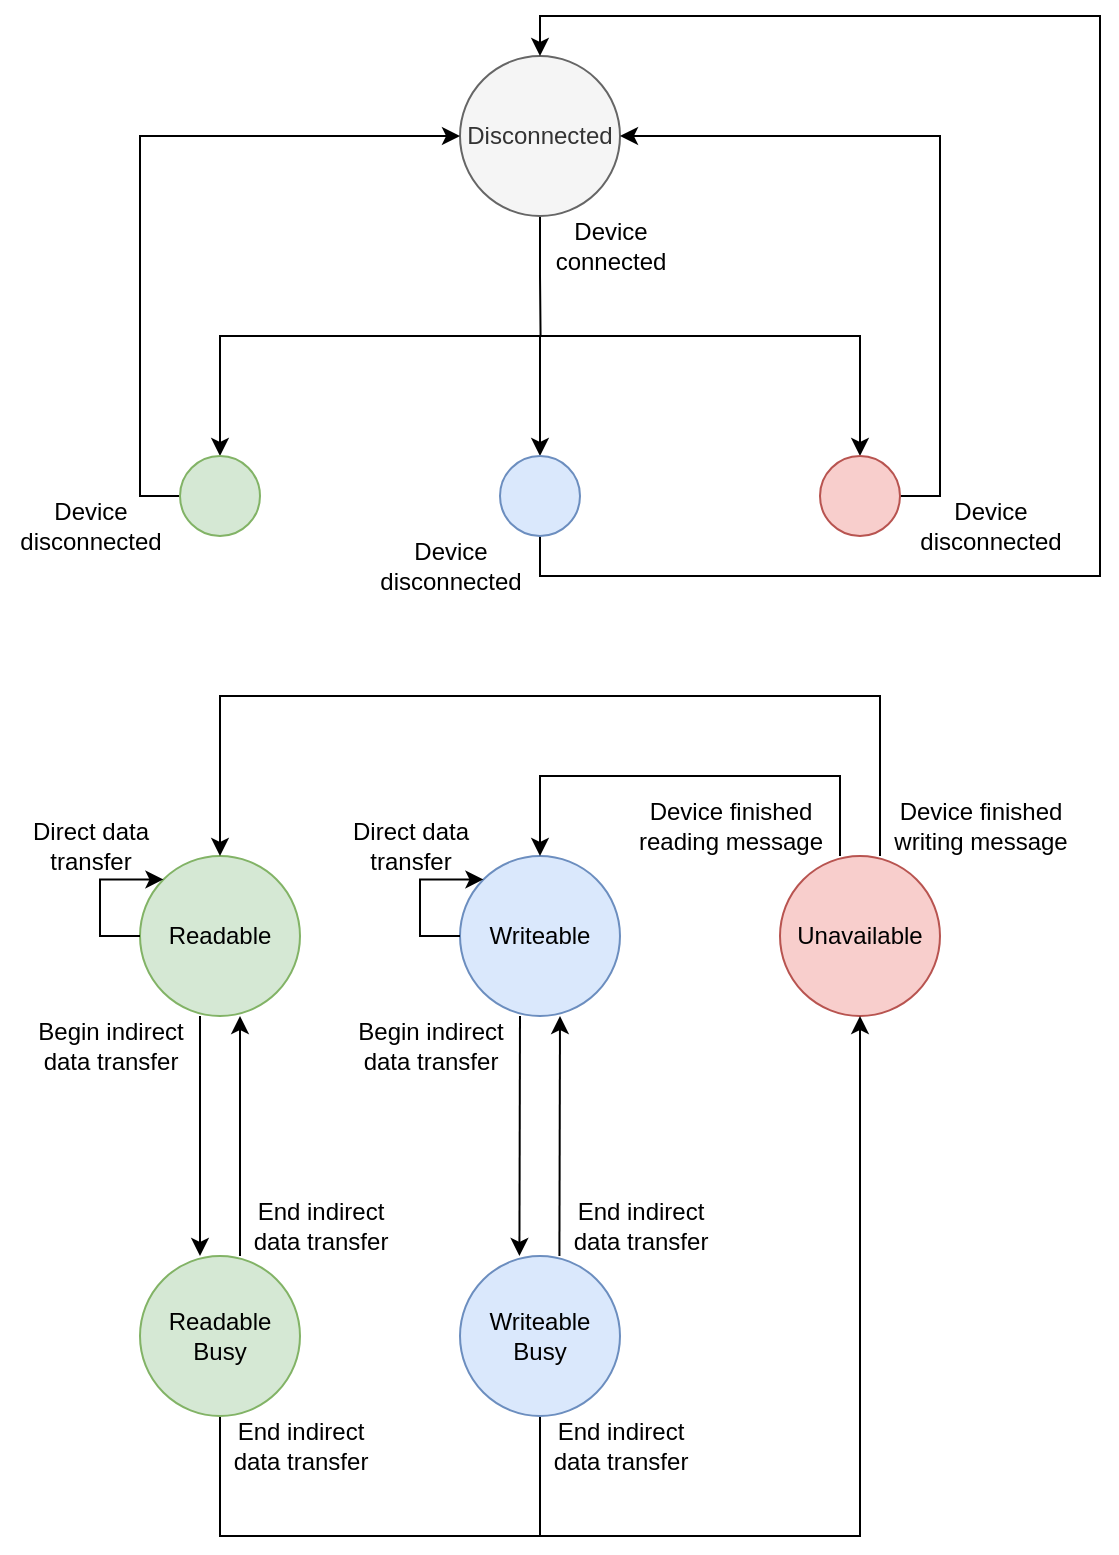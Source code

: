 <mxfile version="15.8.6" type="device"><diagram id="HUJL6-z4i3BZxy1KPLvk" name="Page-1"><mxGraphModel dx="1718" dy="2064" grid="1" gridSize="10" guides="1" tooltips="1" connect="1" arrows="1" fold="1" page="1" pageScale="1" pageWidth="827" pageHeight="1169" math="0" shadow="0"><root><mxCell id="0"/><mxCell id="1" parent="0"/><mxCell id="n9dDROVTC_NZdTjwTWoX-2" value="Readable" style="ellipse;whiteSpace=wrap;html=1;aspect=fixed;fillColor=#d5e8d4;strokeColor=#82b366;" vertex="1" parent="1"><mxGeometry x="120" y="360" width="80" height="80" as="geometry"/></mxCell><mxCell id="n9dDROVTC_NZdTjwTWoX-3" value="Writeable" style="ellipse;whiteSpace=wrap;html=1;aspect=fixed;fillColor=#dae8fc;strokeColor=#6c8ebf;" vertex="1" parent="1"><mxGeometry x="280" y="360" width="80" height="80" as="geometry"/></mxCell><mxCell id="n9dDROVTC_NZdTjwTWoX-22" style="edgeStyle=orthogonalEdgeStyle;rounded=0;orthogonalLoop=1;jettySize=auto;html=1;endArrow=classic;endFill=1;entryX=0.5;entryY=0;entryDx=0;entryDy=0;" edge="1" parent="1" target="n9dDROVTC_NZdTjwTWoX-2"><mxGeometry relative="1" as="geometry"><mxPoint x="160" y="320" as="targetPoint"/><mxPoint x="490" y="360" as="sourcePoint"/><Array as="points"><mxPoint x="490" y="280"/><mxPoint x="160" y="280"/></Array></mxGeometry></mxCell><mxCell id="n9dDROVTC_NZdTjwTWoX-4" value="Unavailable" style="ellipse;whiteSpace=wrap;html=1;aspect=fixed;fillColor=#f8cecc;strokeColor=#b85450;" vertex="1" parent="1"><mxGeometry x="440" y="360" width="80" height="80" as="geometry"/></mxCell><mxCell id="n9dDROVTC_NZdTjwTWoX-17" style="edgeStyle=orthogonalEdgeStyle;rounded=0;orthogonalLoop=1;jettySize=auto;html=1;exitX=0.5;exitY=1;exitDx=0;exitDy=0;endArrow=none;endFill=0;" edge="1" parent="1" source="n9dDROVTC_NZdTjwTWoX-8"><mxGeometry relative="1" as="geometry"><mxPoint x="320" y="700" as="targetPoint"/><Array as="points"><mxPoint x="160" y="700"/></Array></mxGeometry></mxCell><mxCell id="n9dDROVTC_NZdTjwTWoX-8" value="Readable Busy" style="ellipse;whiteSpace=wrap;html=1;aspect=fixed;fillColor=#d5e8d4;strokeColor=#82b366;" vertex="1" parent="1"><mxGeometry x="120" y="560" width="80" height="80" as="geometry"/></mxCell><mxCell id="n9dDROVTC_NZdTjwTWoX-16" style="edgeStyle=orthogonalEdgeStyle;rounded=0;orthogonalLoop=1;jettySize=auto;html=1;exitX=0.5;exitY=1;exitDx=0;exitDy=0;entryX=0.5;entryY=1;entryDx=0;entryDy=0;" edge="1" parent="1" source="n9dDROVTC_NZdTjwTWoX-9" target="n9dDROVTC_NZdTjwTWoX-4"><mxGeometry relative="1" as="geometry"><Array as="points"><mxPoint x="320" y="700"/><mxPoint x="480" y="700"/></Array></mxGeometry></mxCell><mxCell id="n9dDROVTC_NZdTjwTWoX-9" value="Writeable Busy" style="ellipse;whiteSpace=wrap;html=1;aspect=fixed;fillColor=#dae8fc;strokeColor=#6c8ebf;" vertex="1" parent="1"><mxGeometry x="280" y="560" width="80" height="80" as="geometry"/></mxCell><mxCell id="n9dDROVTC_NZdTjwTWoX-24" style="edgeStyle=orthogonalEdgeStyle;rounded=0;orthogonalLoop=1;jettySize=auto;html=1;exitX=0;exitY=0.5;exitDx=0;exitDy=0;entryX=0;entryY=0;entryDx=0;entryDy=0;endArrow=classic;endFill=1;" edge="1" parent="1" source="n9dDROVTC_NZdTjwTWoX-2" target="n9dDROVTC_NZdTjwTWoX-2"><mxGeometry relative="1" as="geometry"><Array as="points"><mxPoint x="100" y="400"/><mxPoint x="100" y="372"/></Array></mxGeometry></mxCell><mxCell id="n9dDROVTC_NZdTjwTWoX-25" style="edgeStyle=orthogonalEdgeStyle;rounded=0;orthogonalLoop=1;jettySize=auto;html=1;exitX=0;exitY=0.5;exitDx=0;exitDy=0;entryX=0;entryY=0;entryDx=0;entryDy=0;endArrow=classic;endFill=1;" edge="1" parent="1" source="n9dDROVTC_NZdTjwTWoX-3" target="n9dDROVTC_NZdTjwTWoX-3"><mxGeometry relative="1" as="geometry"><Array as="points"><mxPoint x="260" y="400"/><mxPoint x="260" y="372"/></Array></mxGeometry></mxCell><mxCell id="n9dDROVTC_NZdTjwTWoX-26" value="" style="endArrow=classic;html=1;rounded=0;" edge="1" parent="1"><mxGeometry width="50" height="50" relative="1" as="geometry"><mxPoint x="150" y="440" as="sourcePoint"/><mxPoint x="150" y="560" as="targetPoint"/></mxGeometry></mxCell><mxCell id="n9dDROVTC_NZdTjwTWoX-27" value="" style="endArrow=classic;html=1;rounded=0;" edge="1" parent="1"><mxGeometry width="50" height="50" relative="1" as="geometry"><mxPoint x="170" y="560" as="sourcePoint"/><mxPoint x="170" y="440" as="targetPoint"/></mxGeometry></mxCell><mxCell id="n9dDROVTC_NZdTjwTWoX-30" value="" style="endArrow=classic;html=1;rounded=0;" edge="1" parent="1"><mxGeometry width="50" height="50" relative="1" as="geometry"><mxPoint x="310" y="440" as="sourcePoint"/><mxPoint x="309.71" y="560" as="targetPoint"/></mxGeometry></mxCell><mxCell id="n9dDROVTC_NZdTjwTWoX-31" value="" style="endArrow=classic;html=1;rounded=0;" edge="1" parent="1"><mxGeometry width="50" height="50" relative="1" as="geometry"><mxPoint x="329.71" y="560" as="sourcePoint"/><mxPoint x="330" y="440" as="targetPoint"/></mxGeometry></mxCell><mxCell id="n9dDROVTC_NZdTjwTWoX-32" value="&lt;div&gt;Begin indirect&lt;/div&gt;&lt;div&gt;data transfer&lt;br&gt;&lt;/div&gt;" style="text;html=1;align=center;verticalAlign=middle;resizable=0;points=[];autosize=1;strokeColor=none;fillColor=none;" vertex="1" parent="1"><mxGeometry x="60" y="440" width="90" height="30" as="geometry"/></mxCell><mxCell id="n9dDROVTC_NZdTjwTWoX-34" value="&lt;div&gt;Begin indirect&lt;/div&gt;&lt;div&gt;data transfer&lt;br&gt;&lt;/div&gt;" style="text;html=1;align=center;verticalAlign=middle;resizable=0;points=[];autosize=1;strokeColor=none;fillColor=none;" vertex="1" parent="1"><mxGeometry x="220" y="440" width="90" height="30" as="geometry"/></mxCell><mxCell id="n9dDROVTC_NZdTjwTWoX-35" value="&lt;div&gt;End indirect&lt;/div&gt;&lt;div&gt;data transfer&lt;br&gt;&lt;/div&gt;" style="text;html=1;align=center;verticalAlign=middle;resizable=0;points=[];autosize=1;strokeColor=none;fillColor=none;" vertex="1" parent="1"><mxGeometry x="170" y="530" width="80" height="30" as="geometry"/></mxCell><mxCell id="n9dDROVTC_NZdTjwTWoX-36" value="&lt;div&gt;End indirect&lt;/div&gt;&lt;div&gt;data transfer&lt;br&gt;&lt;/div&gt;" style="text;html=1;align=center;verticalAlign=middle;resizable=0;points=[];autosize=1;strokeColor=none;fillColor=none;" vertex="1" parent="1"><mxGeometry x="330" y="530" width="80" height="30" as="geometry"/></mxCell><mxCell id="n9dDROVTC_NZdTjwTWoX-37" value="&lt;div&gt;End indirect&lt;/div&gt;&lt;div&gt;data transfer&lt;br&gt;&lt;/div&gt;" style="text;html=1;align=center;verticalAlign=middle;resizable=0;points=[];autosize=1;strokeColor=none;fillColor=none;" vertex="1" parent="1"><mxGeometry x="160" y="640" width="80" height="30" as="geometry"/></mxCell><mxCell id="n9dDROVTC_NZdTjwTWoX-38" value="&lt;div&gt;End indirect&lt;/div&gt;&lt;div&gt;data transfer&lt;br&gt;&lt;/div&gt;" style="text;html=1;align=center;verticalAlign=middle;resizable=0;points=[];autosize=1;strokeColor=none;fillColor=none;" vertex="1" parent="1"><mxGeometry x="320" y="640" width="80" height="30" as="geometry"/></mxCell><mxCell id="n9dDROVTC_NZdTjwTWoX-39" value="&lt;div&gt;Direct data&lt;/div&gt;&lt;div&gt;transfer&lt;br&gt;&lt;/div&gt;" style="text;html=1;align=center;verticalAlign=middle;resizable=0;points=[];autosize=1;strokeColor=none;fillColor=none;" vertex="1" parent="1"><mxGeometry x="60" y="340" width="70" height="30" as="geometry"/></mxCell><mxCell id="n9dDROVTC_NZdTjwTWoX-40" value="&lt;div&gt;Direct data&lt;/div&gt;&lt;div&gt;transfer&lt;br&gt;&lt;/div&gt;" style="text;html=1;align=center;verticalAlign=middle;resizable=0;points=[];autosize=1;strokeColor=none;fillColor=none;" vertex="1" parent="1"><mxGeometry x="220" y="340" width="70" height="30" as="geometry"/></mxCell><mxCell id="n9dDROVTC_NZdTjwTWoX-41" value="" style="endArrow=classic;html=1;rounded=0;entryX=0.5;entryY=0;entryDx=0;entryDy=0;" edge="1" parent="1" target="n9dDROVTC_NZdTjwTWoX-3"><mxGeometry width="50" height="50" relative="1" as="geometry"><mxPoint x="470" y="360" as="sourcePoint"/><mxPoint x="470" y="320" as="targetPoint"/><Array as="points"><mxPoint x="470" y="320"/><mxPoint x="320" y="320"/></Array></mxGeometry></mxCell><mxCell id="n9dDROVTC_NZdTjwTWoX-42" value="&lt;div&gt;Device finished&lt;/div&gt;&lt;div&gt;reading message&lt;br&gt;&lt;/div&gt;" style="text;html=1;align=center;verticalAlign=middle;resizable=0;points=[];autosize=1;strokeColor=none;fillColor=none;" vertex="1" parent="1"><mxGeometry x="360" y="330" width="110" height="30" as="geometry"/></mxCell><mxCell id="n9dDROVTC_NZdTjwTWoX-43" value="&lt;div&gt;Device finished&lt;/div&gt;&lt;div&gt;writing message&lt;br&gt;&lt;/div&gt;" style="text;html=1;align=center;verticalAlign=middle;resizable=0;points=[];autosize=1;strokeColor=none;fillColor=none;" vertex="1" parent="1"><mxGeometry x="490" y="330" width="100" height="30" as="geometry"/></mxCell><mxCell id="n9dDROVTC_NZdTjwTWoX-61" style="edgeStyle=orthogonalEdgeStyle;rounded=0;orthogonalLoop=1;jettySize=auto;html=1;exitX=0.5;exitY=1;exitDx=0;exitDy=0;endArrow=none;endFill=0;" edge="1" parent="1" source="n9dDROVTC_NZdTjwTWoX-44"><mxGeometry relative="1" as="geometry"><mxPoint x="320.286" y="100" as="targetPoint"/></mxGeometry></mxCell><mxCell id="n9dDROVTC_NZdTjwTWoX-44" value="Disconnected" style="ellipse;whiteSpace=wrap;html=1;aspect=fixed;fillColor=#f5f5f5;fontColor=#333333;strokeColor=#666666;" vertex="1" parent="1"><mxGeometry x="280" y="-40" width="80" height="80" as="geometry"/></mxCell><mxCell id="n9dDROVTC_NZdTjwTWoX-62" value="&lt;div&gt;Device&lt;/div&gt;&lt;div&gt;connected&lt;br&gt;&lt;/div&gt;" style="text;html=1;align=center;verticalAlign=middle;resizable=0;points=[];autosize=1;strokeColor=none;fillColor=none;" vertex="1" parent="1"><mxGeometry x="320" y="40" width="70" height="30" as="geometry"/></mxCell><mxCell id="n9dDROVTC_NZdTjwTWoX-63" value="" style="endArrow=classic;html=1;rounded=0;" edge="1" parent="1"><mxGeometry width="50" height="50" relative="1" as="geometry"><mxPoint x="320" y="100" as="sourcePoint"/><mxPoint x="160" y="160" as="targetPoint"/><Array as="points"><mxPoint x="160" y="100"/></Array></mxGeometry></mxCell><mxCell id="n9dDROVTC_NZdTjwTWoX-64" value="" style="endArrow=classic;html=1;rounded=0;" edge="1" parent="1"><mxGeometry width="50" height="50" relative="1" as="geometry"><mxPoint x="320" y="100" as="sourcePoint"/><mxPoint x="480" y="160" as="targetPoint"/><Array as="points"><mxPoint x="480" y="100"/></Array></mxGeometry></mxCell><mxCell id="n9dDROVTC_NZdTjwTWoX-65" value="" style="endArrow=classic;html=1;rounded=0;" edge="1" parent="1"><mxGeometry width="50" height="50" relative="1" as="geometry"><mxPoint x="320" y="100" as="sourcePoint"/><mxPoint x="320" y="160" as="targetPoint"/></mxGeometry></mxCell><mxCell id="n9dDROVTC_NZdTjwTWoX-70" style="edgeStyle=orthogonalEdgeStyle;rounded=0;orthogonalLoop=1;jettySize=auto;html=1;exitX=0;exitY=0.5;exitDx=0;exitDy=0;entryX=0;entryY=0.5;entryDx=0;entryDy=0;endArrow=classic;endFill=1;" edge="1" parent="1" source="n9dDROVTC_NZdTjwTWoX-67" target="n9dDROVTC_NZdTjwTWoX-44"><mxGeometry relative="1" as="geometry"/></mxCell><mxCell id="n9dDROVTC_NZdTjwTWoX-67" value="" style="ellipse;whiteSpace=wrap;html=1;aspect=fixed;fillColor=#d5e8d4;strokeColor=#82b366;" vertex="1" parent="1"><mxGeometry x="140" y="160" width="40" height="40" as="geometry"/></mxCell><mxCell id="n9dDROVTC_NZdTjwTWoX-72" style="edgeStyle=orthogonalEdgeStyle;rounded=0;orthogonalLoop=1;jettySize=auto;html=1;exitX=0.5;exitY=1;exitDx=0;exitDy=0;entryX=0.5;entryY=0;entryDx=0;entryDy=0;endArrow=classic;endFill=1;" edge="1" parent="1" source="n9dDROVTC_NZdTjwTWoX-68" target="n9dDROVTC_NZdTjwTWoX-44"><mxGeometry relative="1" as="geometry"><Array as="points"><mxPoint x="320" y="220"/><mxPoint x="600" y="220"/><mxPoint x="600" y="-60"/><mxPoint x="320" y="-60"/></Array></mxGeometry></mxCell><mxCell id="n9dDROVTC_NZdTjwTWoX-68" value="" style="ellipse;whiteSpace=wrap;html=1;aspect=fixed;fillColor=#dae8fc;strokeColor=#6c8ebf;" vertex="1" parent="1"><mxGeometry x="300" y="160" width="40" height="40" as="geometry"/></mxCell><mxCell id="n9dDROVTC_NZdTjwTWoX-71" style="edgeStyle=orthogonalEdgeStyle;rounded=0;orthogonalLoop=1;jettySize=auto;html=1;exitX=1;exitY=0.5;exitDx=0;exitDy=0;entryX=1;entryY=0.5;entryDx=0;entryDy=0;endArrow=classic;endFill=1;" edge="1" parent="1" source="n9dDROVTC_NZdTjwTWoX-69" target="n9dDROVTC_NZdTjwTWoX-44"><mxGeometry relative="1" as="geometry"/></mxCell><mxCell id="n9dDROVTC_NZdTjwTWoX-69" value="" style="ellipse;whiteSpace=wrap;html=1;aspect=fixed;fillColor=#f8cecc;strokeColor=#b85450;" vertex="1" parent="1"><mxGeometry x="460" y="160" width="40" height="40" as="geometry"/></mxCell><mxCell id="n9dDROVTC_NZdTjwTWoX-73" value="&lt;div&gt;Device&lt;/div&gt;&lt;div&gt;disconnected&lt;br&gt;&lt;/div&gt;" style="text;html=1;align=center;verticalAlign=middle;resizable=0;points=[];autosize=1;strokeColor=none;fillColor=none;" vertex="1" parent="1"><mxGeometry x="50" y="180" width="90" height="30" as="geometry"/></mxCell><mxCell id="n9dDROVTC_NZdTjwTWoX-74" value="&lt;div&gt;Device&lt;/div&gt;&lt;div&gt;disconnected&lt;br&gt;&lt;/div&gt;" style="text;html=1;align=center;verticalAlign=middle;resizable=0;points=[];autosize=1;strokeColor=none;fillColor=none;" vertex="1" parent="1"><mxGeometry x="500" y="180" width="90" height="30" as="geometry"/></mxCell><mxCell id="n9dDROVTC_NZdTjwTWoX-75" value="&lt;div&gt;Device&lt;/div&gt;&lt;div&gt;disconnected&lt;br&gt;&lt;/div&gt;" style="text;html=1;align=center;verticalAlign=middle;resizable=0;points=[];autosize=1;strokeColor=none;fillColor=none;" vertex="1" parent="1"><mxGeometry x="230" y="200" width="90" height="30" as="geometry"/></mxCell></root></mxGraphModel></diagram></mxfile>